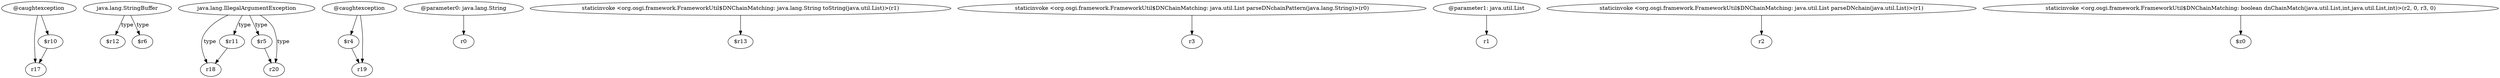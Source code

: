 digraph g {
0[label="@caughtexception"]
1[label="r17"]
0->1[label=""]
2[label="java.lang.StringBuffer"]
3[label="$r12"]
2->3[label="type"]
4[label="$r10"]
0->4[label=""]
5[label="java.lang.IllegalArgumentException"]
6[label="r18"]
5->6[label="type"]
7[label="@caughtexception"]
8[label="$r4"]
7->8[label=""]
9[label="$r11"]
9->6[label=""]
10[label="$r5"]
11[label="r20"]
10->11[label=""]
4->1[label=""]
12[label="r19"]
8->12[label=""]
13[label="@parameter0: java.lang.String"]
14[label="r0"]
13->14[label=""]
7->12[label=""]
15[label="staticinvoke <org.osgi.framework.FrameworkUtil$DNChainMatching: java.lang.String toString(java.util.List)>(r1)"]
16[label="$r13"]
15->16[label=""]
17[label="staticinvoke <org.osgi.framework.FrameworkUtil$DNChainMatching: java.util.List parseDNchainPattern(java.lang.String)>(r0)"]
18[label="r3"]
17->18[label=""]
19[label="$r6"]
2->19[label="type"]
5->11[label="type"]
20[label="@parameter1: java.util.List"]
21[label="r1"]
20->21[label=""]
22[label="staticinvoke <org.osgi.framework.FrameworkUtil$DNChainMatching: java.util.List parseDNchain(java.util.List)>(r1)"]
23[label="r2"]
22->23[label=""]
5->10[label="type"]
24[label="staticinvoke <org.osgi.framework.FrameworkUtil$DNChainMatching: boolean dnChainMatch(java.util.List,int,java.util.List,int)>(r2, 0, r3, 0)"]
25[label="$z0"]
24->25[label=""]
5->9[label="type"]
}